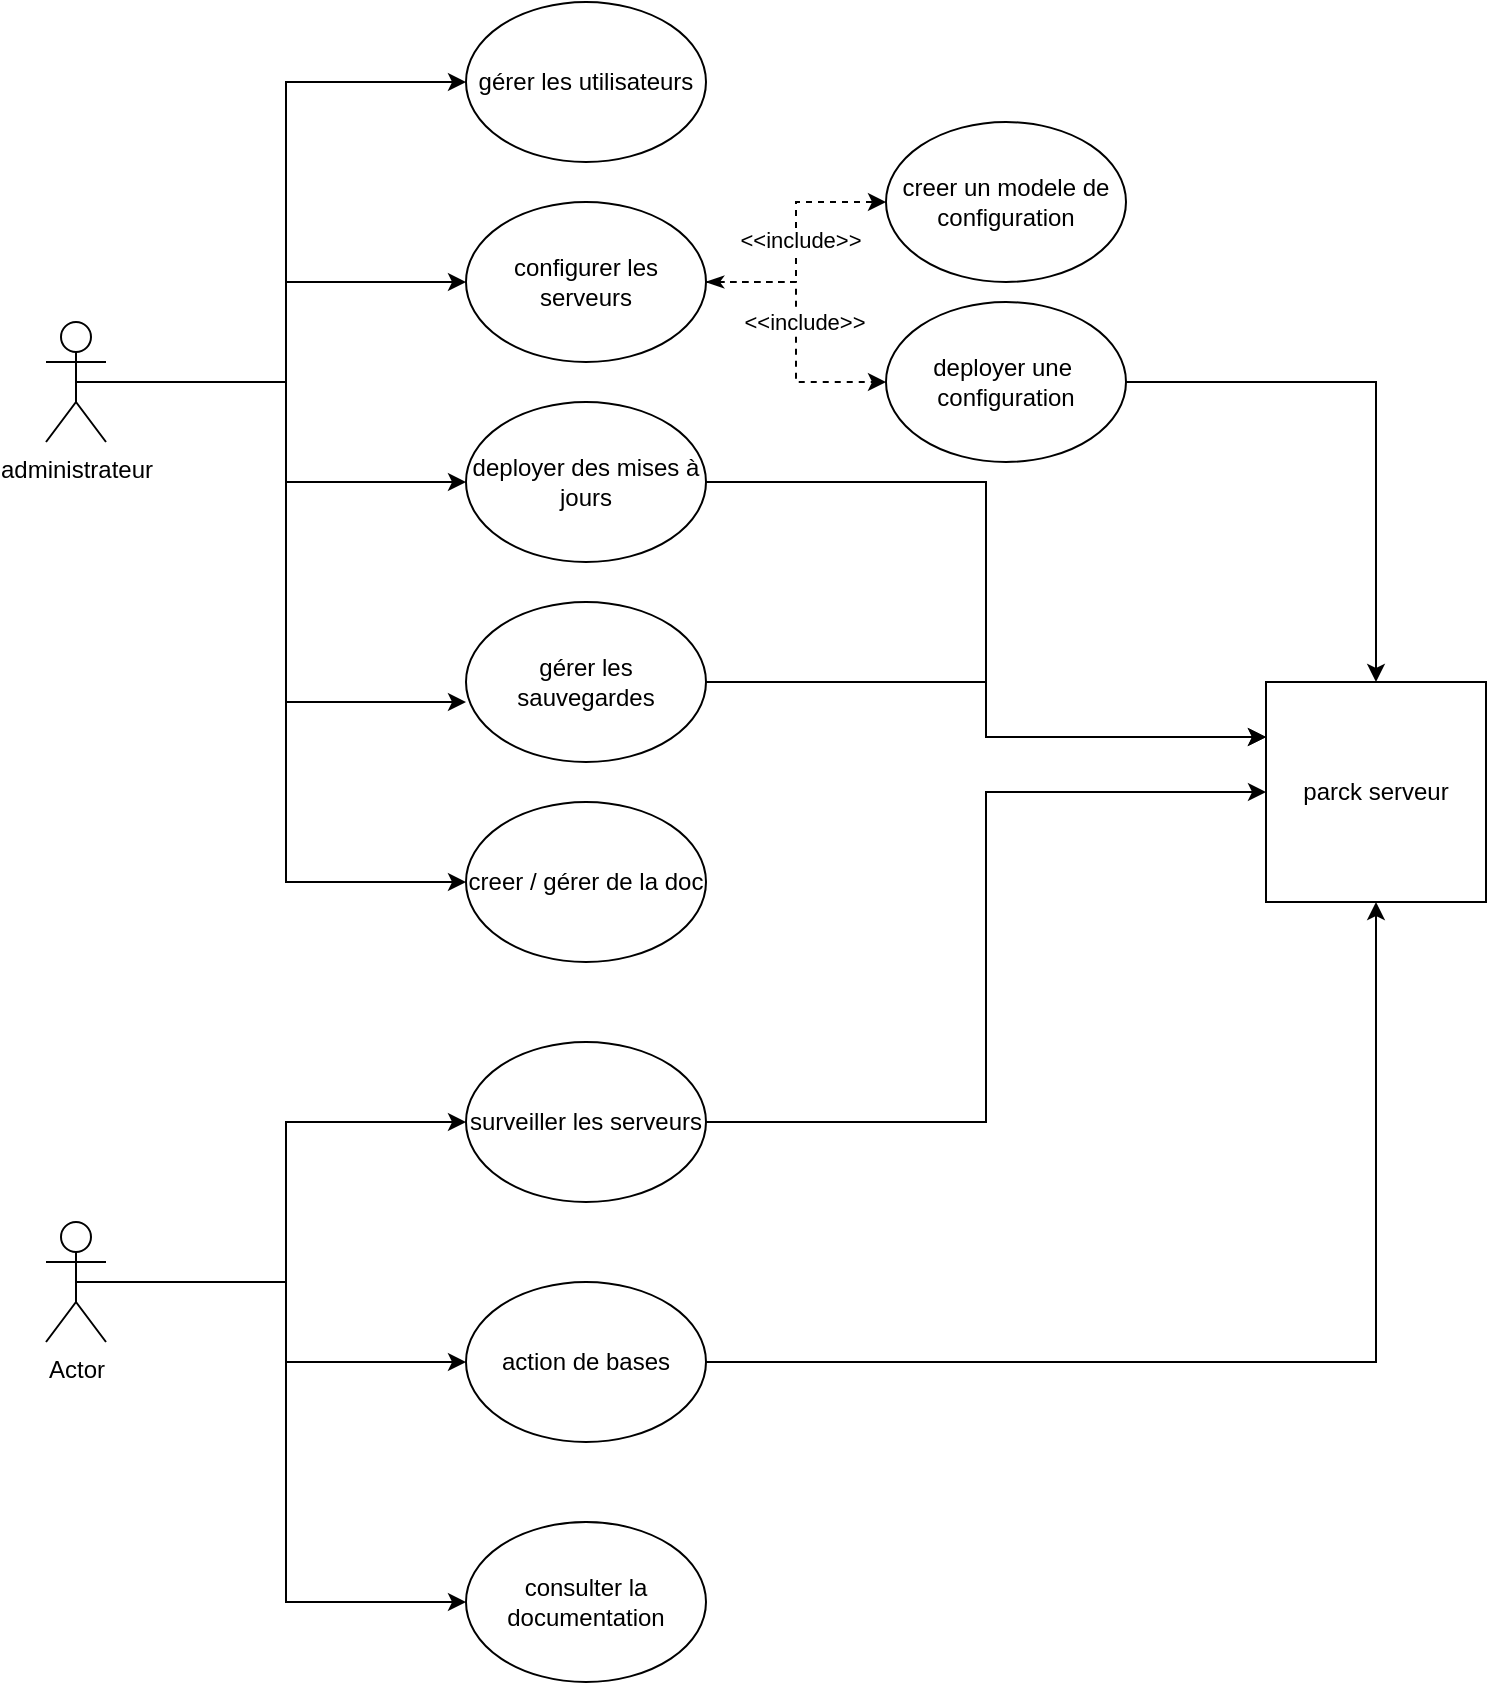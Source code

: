 <mxfile version="25.0.3">
  <diagram name="Page-1" id="-WYkvs8TzNB-VmCe9Ml4">
    <mxGraphModel dx="1221" dy="733" grid="1" gridSize="10" guides="1" tooltips="1" connect="1" arrows="1" fold="1" page="1" pageScale="1" pageWidth="827" pageHeight="1169" math="0" shadow="0">
      <root>
        <mxCell id="0" />
        <mxCell id="1" parent="0" />
        <mxCell id="g0BtnFO_dpMRY9GqC97I-4" value="" style="edgeStyle=orthogonalEdgeStyle;rounded=0;orthogonalLoop=1;jettySize=auto;html=1;entryX=0;entryY=0.5;entryDx=0;entryDy=0;" parent="1" source="g0BtnFO_dpMRY9GqC97I-1" target="g0BtnFO_dpMRY9GqC97I-7" edge="1">
          <mxGeometry relative="1" as="geometry" />
        </mxCell>
        <mxCell id="g0BtnFO_dpMRY9GqC97I-9" style="edgeStyle=orthogonalEdgeStyle;rounded=0;orthogonalLoop=1;jettySize=auto;html=1;exitX=0.5;exitY=0.5;exitDx=0;exitDy=0;exitPerimeter=0;entryX=0;entryY=0.5;entryDx=0;entryDy=0;" parent="1" source="g0BtnFO_dpMRY9GqC97I-1" target="g0BtnFO_dpMRY9GqC97I-8" edge="1">
          <mxGeometry relative="1" as="geometry" />
        </mxCell>
        <mxCell id="g0BtnFO_dpMRY9GqC97I-11" style="edgeStyle=orthogonalEdgeStyle;rounded=0;orthogonalLoop=1;jettySize=auto;html=1;exitX=0.5;exitY=0.5;exitDx=0;exitDy=0;exitPerimeter=0;entryX=0;entryY=0.5;entryDx=0;entryDy=0;" parent="1" source="g0BtnFO_dpMRY9GqC97I-1" target="g0BtnFO_dpMRY9GqC97I-10" edge="1">
          <mxGeometry relative="1" as="geometry" />
        </mxCell>
        <mxCell id="g0BtnFO_dpMRY9GqC97I-17" style="edgeStyle=orthogonalEdgeStyle;rounded=0;orthogonalLoop=1;jettySize=auto;html=1;exitX=0.5;exitY=0.5;exitDx=0;exitDy=0;exitPerimeter=0;entryX=0;entryY=0.5;entryDx=0;entryDy=0;" parent="1" source="g0BtnFO_dpMRY9GqC97I-1" target="g0BtnFO_dpMRY9GqC97I-13" edge="1">
          <mxGeometry relative="1" as="geometry" />
        </mxCell>
        <mxCell id="g0BtnFO_dpMRY9GqC97I-1" value="administrateur" style="shape=umlActor;verticalLabelPosition=bottom;verticalAlign=top;html=1;outlineConnect=0;" parent="1" vertex="1">
          <mxGeometry x="60" y="210" width="30" height="60" as="geometry" />
        </mxCell>
        <mxCell id="g0BtnFO_dpMRY9GqC97I-21" style="edgeStyle=orthogonalEdgeStyle;rounded=0;orthogonalLoop=1;jettySize=auto;html=1;exitX=0.5;exitY=0.5;exitDx=0;exitDy=0;exitPerimeter=0;entryX=0;entryY=0.5;entryDx=0;entryDy=0;" parent="1" source="g0BtnFO_dpMRY9GqC97I-3" target="g0BtnFO_dpMRY9GqC97I-18" edge="1">
          <mxGeometry relative="1" as="geometry" />
        </mxCell>
        <mxCell id="g0BtnFO_dpMRY9GqC97I-22" style="edgeStyle=orthogonalEdgeStyle;rounded=0;orthogonalLoop=1;jettySize=auto;html=1;exitX=0.5;exitY=0.5;exitDx=0;exitDy=0;exitPerimeter=0;entryX=0;entryY=0.5;entryDx=0;entryDy=0;" parent="1" source="g0BtnFO_dpMRY9GqC97I-3" target="g0BtnFO_dpMRY9GqC97I-19" edge="1">
          <mxGeometry relative="1" as="geometry" />
        </mxCell>
        <mxCell id="g0BtnFO_dpMRY9GqC97I-23" style="edgeStyle=orthogonalEdgeStyle;rounded=0;orthogonalLoop=1;jettySize=auto;html=1;exitX=0.5;exitY=0.5;exitDx=0;exitDy=0;exitPerimeter=0;entryX=0;entryY=0.5;entryDx=0;entryDy=0;" parent="1" source="g0BtnFO_dpMRY9GqC97I-3" target="g0BtnFO_dpMRY9GqC97I-20" edge="1">
          <mxGeometry relative="1" as="geometry" />
        </mxCell>
        <mxCell id="g0BtnFO_dpMRY9GqC97I-3" value="Actor" style="shape=umlActor;verticalLabelPosition=bottom;verticalAlign=top;html=1;outlineConnect=0;" parent="1" vertex="1">
          <mxGeometry x="60" y="660" width="30" height="60" as="geometry" />
        </mxCell>
        <mxCell id="g0BtnFO_dpMRY9GqC97I-7" value="gérer les utilisateurs" style="ellipse;whiteSpace=wrap;html=1;" parent="1" vertex="1">
          <mxGeometry x="270" y="50" width="120" height="80" as="geometry" />
        </mxCell>
        <mxCell id="NCSDp21wWOy1lbJ6YIA6-3" value="" style="edgeStyle=orthogonalEdgeStyle;rounded=0;orthogonalLoop=1;jettySize=auto;html=1;dashed=1;startArrow=classicThin;startFill=1;" edge="1" parent="1" source="g0BtnFO_dpMRY9GqC97I-8" target="g0BtnFO_dpMRY9GqC97I-25">
          <mxGeometry relative="1" as="geometry" />
        </mxCell>
        <mxCell id="NCSDp21wWOy1lbJ6YIA6-4" value="&amp;lt;&amp;lt;include&amp;gt;&amp;gt;" style="edgeLabel;html=1;align=center;verticalAlign=middle;resizable=0;points=[];" vertex="1" connectable="0" parent="NCSDp21wWOy1lbJ6YIA6-3">
          <mxGeometry x="-0.071" y="4" relative="1" as="geometry">
            <mxPoint as="offset" />
          </mxGeometry>
        </mxCell>
        <mxCell id="NCSDp21wWOy1lbJ6YIA6-5" style="edgeStyle=orthogonalEdgeStyle;rounded=0;orthogonalLoop=1;jettySize=auto;html=1;exitX=1;exitY=0.5;exitDx=0;exitDy=0;entryX=0;entryY=0.5;entryDx=0;entryDy=0;dashed=1;" edge="1" parent="1" source="g0BtnFO_dpMRY9GqC97I-8" target="g0BtnFO_dpMRY9GqC97I-24">
          <mxGeometry relative="1" as="geometry" />
        </mxCell>
        <mxCell id="NCSDp21wWOy1lbJ6YIA6-6" value="&amp;lt;&amp;lt;include&amp;gt;&amp;gt;" style="edgeLabel;html=1;align=center;verticalAlign=middle;resizable=0;points=[];" vertex="1" connectable="0" parent="NCSDp21wWOy1lbJ6YIA6-5">
          <mxGeometry x="0.015" y="-2" relative="1" as="geometry">
            <mxPoint as="offset" />
          </mxGeometry>
        </mxCell>
        <mxCell id="g0BtnFO_dpMRY9GqC97I-8" value="configurer les serveurs" style="ellipse;whiteSpace=wrap;html=1;" parent="1" vertex="1">
          <mxGeometry x="270" y="150" width="120" height="80" as="geometry" />
        </mxCell>
        <mxCell id="NCSDp21wWOy1lbJ6YIA6-15" style="edgeStyle=orthogonalEdgeStyle;rounded=0;orthogonalLoop=1;jettySize=auto;html=1;exitX=1;exitY=0.5;exitDx=0;exitDy=0;entryX=0;entryY=0.25;entryDx=0;entryDy=0;" edge="1" parent="1" source="g0BtnFO_dpMRY9GqC97I-10" target="NCSDp21wWOy1lbJ6YIA6-11">
          <mxGeometry relative="1" as="geometry" />
        </mxCell>
        <mxCell id="g0BtnFO_dpMRY9GqC97I-10" value="deployer des mises à jours" style="ellipse;whiteSpace=wrap;html=1;" parent="1" vertex="1">
          <mxGeometry x="270" y="250" width="120" height="80" as="geometry" />
        </mxCell>
        <mxCell id="NCSDp21wWOy1lbJ6YIA6-17" style="edgeStyle=orthogonalEdgeStyle;rounded=0;orthogonalLoop=1;jettySize=auto;html=1;exitX=1;exitY=0.5;exitDx=0;exitDy=0;entryX=0;entryY=0.25;entryDx=0;entryDy=0;" edge="1" parent="1" source="g0BtnFO_dpMRY9GqC97I-12" target="NCSDp21wWOy1lbJ6YIA6-11">
          <mxGeometry relative="1" as="geometry" />
        </mxCell>
        <mxCell id="g0BtnFO_dpMRY9GqC97I-12" value="gérer les sauvegardes" style="ellipse;whiteSpace=wrap;html=1;" parent="1" vertex="1">
          <mxGeometry x="270" y="350" width="120" height="80" as="geometry" />
        </mxCell>
        <mxCell id="g0BtnFO_dpMRY9GqC97I-13" value="creer / gérer de la doc" style="ellipse;whiteSpace=wrap;html=1;" parent="1" vertex="1">
          <mxGeometry x="270" y="450" width="120" height="80" as="geometry" />
        </mxCell>
        <mxCell id="g0BtnFO_dpMRY9GqC97I-15" style="edgeStyle=orthogonalEdgeStyle;rounded=0;orthogonalLoop=1;jettySize=auto;html=1;exitX=0.5;exitY=0.5;exitDx=0;exitDy=0;exitPerimeter=0;entryX=0;entryY=0.625;entryDx=0;entryDy=0;entryPerimeter=0;" parent="1" source="g0BtnFO_dpMRY9GqC97I-1" target="g0BtnFO_dpMRY9GqC97I-12" edge="1">
          <mxGeometry relative="1" as="geometry" />
        </mxCell>
        <mxCell id="NCSDp21wWOy1lbJ6YIA6-12" style="edgeStyle=orthogonalEdgeStyle;rounded=0;orthogonalLoop=1;jettySize=auto;html=1;exitX=1;exitY=0.5;exitDx=0;exitDy=0;entryX=0;entryY=0.5;entryDx=0;entryDy=0;" edge="1" parent="1" source="g0BtnFO_dpMRY9GqC97I-18" target="NCSDp21wWOy1lbJ6YIA6-11">
          <mxGeometry relative="1" as="geometry" />
        </mxCell>
        <mxCell id="g0BtnFO_dpMRY9GqC97I-18" value="surveiller les serveurs" style="ellipse;whiteSpace=wrap;html=1;" parent="1" vertex="1">
          <mxGeometry x="270" y="570" width="120" height="80" as="geometry" />
        </mxCell>
        <mxCell id="NCSDp21wWOy1lbJ6YIA6-14" style="edgeStyle=orthogonalEdgeStyle;rounded=0;orthogonalLoop=1;jettySize=auto;html=1;exitX=1;exitY=0.5;exitDx=0;exitDy=0;entryX=0.5;entryY=1;entryDx=0;entryDy=0;" edge="1" parent="1" source="g0BtnFO_dpMRY9GqC97I-19" target="NCSDp21wWOy1lbJ6YIA6-11">
          <mxGeometry relative="1" as="geometry" />
        </mxCell>
        <mxCell id="g0BtnFO_dpMRY9GqC97I-19" value="action de bases" style="ellipse;whiteSpace=wrap;html=1;" parent="1" vertex="1">
          <mxGeometry x="270" y="690" width="120" height="80" as="geometry" />
        </mxCell>
        <mxCell id="g0BtnFO_dpMRY9GqC97I-20" value="consulter la documentation" style="ellipse;whiteSpace=wrap;html=1;" parent="1" vertex="1">
          <mxGeometry x="270" y="810" width="120" height="80" as="geometry" />
        </mxCell>
        <mxCell id="g0BtnFO_dpMRY9GqC97I-24" value="creer un modele de configuration" style="ellipse;whiteSpace=wrap;html=1;" parent="1" vertex="1">
          <mxGeometry x="480" y="110" width="120" height="80" as="geometry" />
        </mxCell>
        <mxCell id="NCSDp21wWOy1lbJ6YIA6-16" style="edgeStyle=orthogonalEdgeStyle;rounded=0;orthogonalLoop=1;jettySize=auto;html=1;exitX=1;exitY=0.5;exitDx=0;exitDy=0;" edge="1" parent="1" source="g0BtnFO_dpMRY9GqC97I-25" target="NCSDp21wWOy1lbJ6YIA6-11">
          <mxGeometry relative="1" as="geometry" />
        </mxCell>
        <mxCell id="g0BtnFO_dpMRY9GqC97I-25" value="deployer une&amp;nbsp; configuration" style="ellipse;whiteSpace=wrap;html=1;" parent="1" vertex="1">
          <mxGeometry x="480" y="200" width="120" height="80" as="geometry" />
        </mxCell>
        <mxCell id="NCSDp21wWOy1lbJ6YIA6-11" value="parck serveur" style="html=1;whiteSpace=wrap;" vertex="1" parent="1">
          <mxGeometry x="670" y="390" width="110" height="110" as="geometry" />
        </mxCell>
      </root>
    </mxGraphModel>
  </diagram>
</mxfile>
